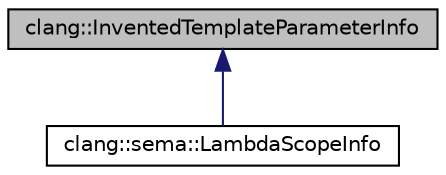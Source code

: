 digraph "clang::InventedTemplateParameterInfo"
{
 // LATEX_PDF_SIZE
  bgcolor="transparent";
  edge [fontname="Helvetica",fontsize="10",labelfontname="Helvetica",labelfontsize="10"];
  node [fontname="Helvetica",fontsize="10",shape=record];
  Node1 [label="clang::InventedTemplateParameterInfo",height=0.2,width=0.4,color="black", fillcolor="grey75", style="filled", fontcolor="black",tooltip=" "];
  Node1 -> Node2 [dir="back",color="midnightblue",fontsize="10",style="solid",fontname="Helvetica"];
  Node2 [label="clang::sema::LambdaScopeInfo",height=0.2,width=0.4,color="black",URL="$classclang_1_1sema_1_1LambdaScopeInfo.html",tooltip=" "];
}
